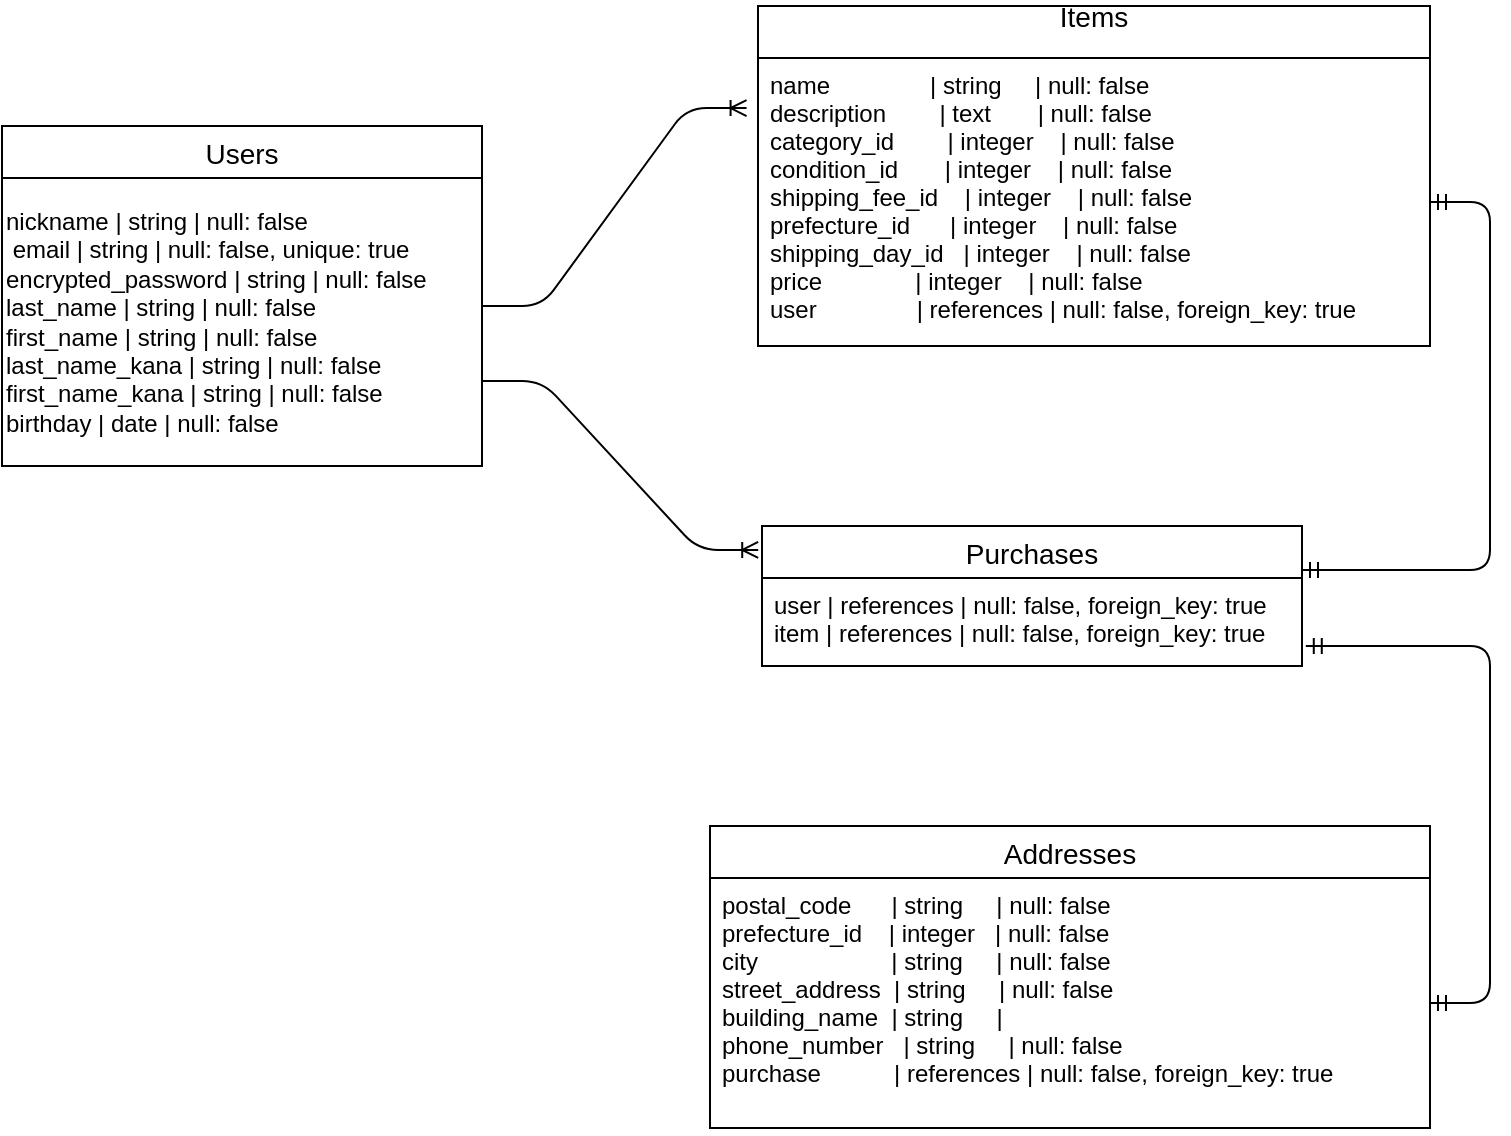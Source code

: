 <mxfile>
    <diagram id="_OwsKodQ4tG9KZVB1svx" name="ページ1">
        <mxGraphModel dx="944" dy="749" grid="1" gridSize="10" guides="1" tooltips="1" connect="1" arrows="1" fold="1" page="1" pageScale="1" pageWidth="827" pageHeight="1169" math="0" shadow="0">
            <root>
                <mxCell id="0"/>
                <mxCell id="1" parent="0"/>
                <mxCell id="2" value="Users" style="swimlane;fontStyle=0;childLayout=stackLayout;horizontal=1;startSize=26;horizontalStack=0;resizeParent=1;resizeParentMax=0;resizeLast=0;collapsible=1;marginBottom=0;align=center;fontSize=14;" vertex="1" parent="1">
                    <mxGeometry x="50" y="110" width="240" height="170" as="geometry"/>
                </mxCell>
                <mxCell id="22" value="nickname            | string | null: false&amp;nbsp;&lt;br&gt;&amp;nbsp;email               | string | null: false, unique: true&amp;nbsp;&lt;br&gt;encrypted&lt;span class=&quot;hljs-emphasis&quot;&gt;_password  | string | null: false&amp;nbsp;&lt;br&gt;last_&lt;/span&gt;name           | string | null: false&amp;nbsp;&lt;br&gt;first&lt;span class=&quot;hljs-emphasis&quot;&gt;_name          | string | null: false&amp;nbsp;&lt;br&gt;last_&lt;/span&gt;name&lt;span class=&quot;hljs-emphasis&quot;&gt;_kana      | string | null: false&amp;nbsp;&lt;br&gt;first_&lt;/span&gt;name&lt;span class=&quot;hljs-emphasis&quot;&gt;_kana     | string | null: false&amp;nbsp;&lt;br&gt;birthday            | date   | null: false&amp;nbsp;&amp;nbsp;&lt;/span&gt;" style="rounded=0;whiteSpace=wrap;html=1;align=left;" vertex="1" parent="2">
                    <mxGeometry y="26" width="240" height="144" as="geometry"/>
                </mxCell>
                <mxCell id="6" value="Purchases" style="swimlane;fontStyle=0;childLayout=stackLayout;horizontal=1;startSize=26;horizontalStack=0;resizeParent=1;resizeParentMax=0;resizeLast=0;collapsible=1;marginBottom=0;align=center;fontSize=14;" vertex="1" parent="1">
                    <mxGeometry x="430" y="310" width="270" height="70" as="geometry"/>
                </mxCell>
                <mxCell id="7" value="user           | references | null: false, foreign_key: true &#10;item           | references | null: false, foreign_key: true " style="text;strokeColor=none;fillColor=none;spacingLeft=4;spacingRight=4;overflow=hidden;rotatable=0;points=[[0,0.5],[1,0.5]];portConstraint=eastwest;fontSize=12;" vertex="1" parent="6">
                    <mxGeometry y="26" width="270" height="44" as="geometry"/>
                </mxCell>
                <mxCell id="14" value="Items&#10;" style="swimlane;fontStyle=0;childLayout=stackLayout;horizontal=1;startSize=26;horizontalStack=0;resizeParent=1;resizeParentMax=0;resizeLast=0;collapsible=1;marginBottom=0;align=center;fontSize=14;" vertex="1" parent="1">
                    <mxGeometry x="428" y="50" width="336" height="170" as="geometry"/>
                </mxCell>
                <mxCell id="15" value="name               | string     | null: false                    &#10;description        | text       | null: false                   &#10;category_id        | integer    | null: false                 &#10;condition_id       | integer    | null: false                   &#10;shipping_fee_id    | integer    | null: false                 &#10;prefecture_id      | integer    | null: false                   &#10;shipping_day_id   | integer    | null: false              &#10;price              | integer    | null: false                    &#10;user               | references | null: false, foreign_key: true " style="text;strokeColor=none;fillColor=none;spacingLeft=4;spacingRight=4;overflow=hidden;rotatable=0;points=[[0,0.5],[1,0.5]];portConstraint=eastwest;fontSize=12;" vertex="1" parent="14">
                    <mxGeometry y="26" width="336" height="144" as="geometry"/>
                </mxCell>
                <mxCell id="18" value="Addresses" style="swimlane;fontStyle=0;childLayout=stackLayout;horizontal=1;startSize=26;horizontalStack=0;resizeParent=1;resizeParentMax=0;resizeLast=0;collapsible=1;marginBottom=0;align=center;fontSize=14;" vertex="1" parent="1">
                    <mxGeometry x="404" y="460" width="360" height="151" as="geometry"/>
                </mxCell>
                <mxCell id="19" value="postal_code      | string     | null: false                  &#10;prefecture_id    | integer   | null: false                  &#10;city                    | string     | null: false                 &#10;street_address  | string     | null: false                  &#10;building_name  | string     |                             &#10;phone_number   | string     | null: false                   &#10;purchase           | references | null: false, foreign_key: true " style="text;strokeColor=none;fillColor=none;spacingLeft=4;spacingRight=4;overflow=hidden;rotatable=0;points=[[0,0.5],[1,0.5]];portConstraint=eastwest;fontSize=12;" vertex="1" parent="18">
                    <mxGeometry y="26" width="360" height="125" as="geometry"/>
                </mxCell>
                <mxCell id="38" value="" style="edgeStyle=entityRelationEdgeStyle;fontSize=12;html=1;endArrow=ERoneToMany;entryX=-0.017;entryY=0.174;entryDx=0;entryDy=0;entryPerimeter=0;" edge="1" parent="1" target="15">
                    <mxGeometry width="100" height="100" relative="1" as="geometry">
                        <mxPoint x="290" y="200" as="sourcePoint"/>
                        <mxPoint x="380" y="100" as="targetPoint"/>
                    </mxGeometry>
                </mxCell>
                <mxCell id="39" value="" style="edgeStyle=entityRelationEdgeStyle;fontSize=12;html=1;endArrow=ERoneToMany;exitX=1;exitY=0.75;exitDx=0;exitDy=0;entryX=-0.007;entryY=0.171;entryDx=0;entryDy=0;entryPerimeter=0;" edge="1" parent="1" source="2" target="6">
                    <mxGeometry width="100" height="100" relative="1" as="geometry">
                        <mxPoint x="380" y="380" as="sourcePoint"/>
                        <mxPoint x="480" y="280" as="targetPoint"/>
                    </mxGeometry>
                </mxCell>
                <mxCell id="45" value="" style="edgeStyle=entityRelationEdgeStyle;fontSize=12;html=1;endArrow=ERmandOne;startArrow=ERmandOne;exitX=1;exitY=-0.091;exitDx=0;exitDy=0;exitPerimeter=0;" edge="1" parent="1" source="7" target="15">
                    <mxGeometry width="100" height="100" relative="1" as="geometry">
                        <mxPoint x="600" y="300" as="sourcePoint"/>
                        <mxPoint x="480" y="280" as="targetPoint"/>
                    </mxGeometry>
                </mxCell>
                <mxCell id="46" value="" style="edgeStyle=entityRelationEdgeStyle;fontSize=12;html=1;endArrow=ERmandOne;startArrow=ERmandOne;entryX=1.007;entryY=0.773;entryDx=0;entryDy=0;entryPerimeter=0;" edge="1" parent="1" source="19" target="7">
                    <mxGeometry width="100" height="100" relative="1" as="geometry">
                        <mxPoint x="380" y="380" as="sourcePoint"/>
                        <mxPoint x="800" y="350" as="targetPoint"/>
                    </mxGeometry>
                </mxCell>
            </root>
        </mxGraphModel>
    </diagram>
</mxfile>